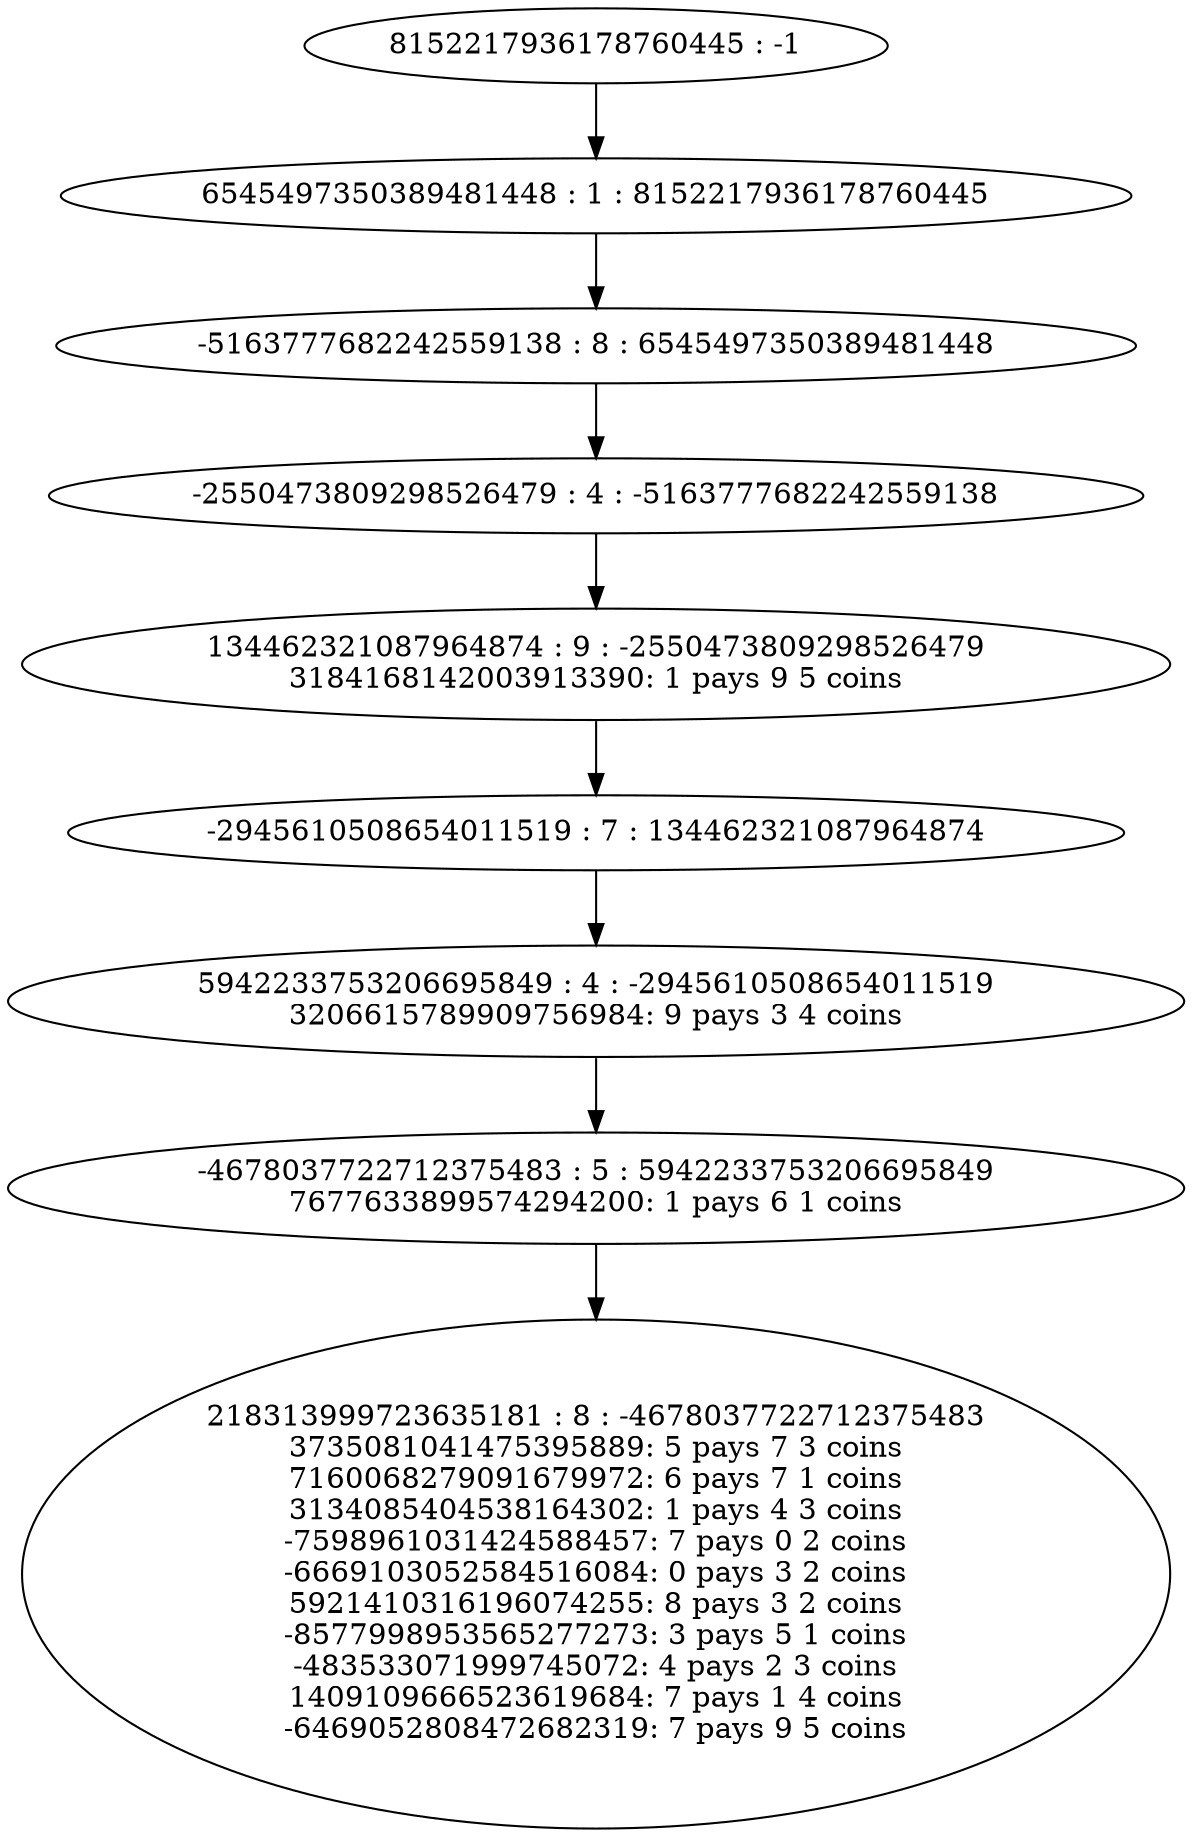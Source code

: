 digraph "plots_10_0.9_0.8_1000000.0_60000.0_2880000.0/tree_1_8.dot" {
	0 [label="8152217936178760445 : -1"]
	1 [label="6545497350389481448 : 1 : 8152217936178760445
"]
	2 [label="-5163777682242559138 : 8 : 6545497350389481448
"]
	3 [label="-2550473809298526479 : 4 : -5163777682242559138
"]
	4 [label="134462321087964874 : 9 : -2550473809298526479
3184168142003913390: 1 pays 9 5 coins
"]
	5 [label="-2945610508654011519 : 7 : 134462321087964874
"]
	6 [label="5942233753206695849 : 4 : -2945610508654011519
3206615789909756984: 9 pays 3 4 coins
"]
	7 [label="-4678037722712375483 : 5 : 5942233753206695849
7677633899574294200: 1 pays 6 1 coins
"]
	8 [label="218313999723635181 : 8 : -4678037722712375483
3735081041475395889: 5 pays 7 3 coins
7160068279091679972: 6 pays 7 1 coins
3134085404538164302: 1 pays 4 3 coins
-7598961031424588457: 7 pays 0 2 coins
-6669103052584516084: 0 pays 3 2 coins
5921410316196074255: 8 pays 3 2 coins
-8577998953565277273: 3 pays 5 1 coins
-483533071999745072: 4 pays 2 3 coins
1409109666523619684: 7 pays 1 4 coins
-6469052808472682319: 7 pays 9 5 coins
"]
	0 -> 1
	1 -> 2
	2 -> 3
	3 -> 4
	4 -> 5
	5 -> 6
	6 -> 7
	7 -> 8
}
